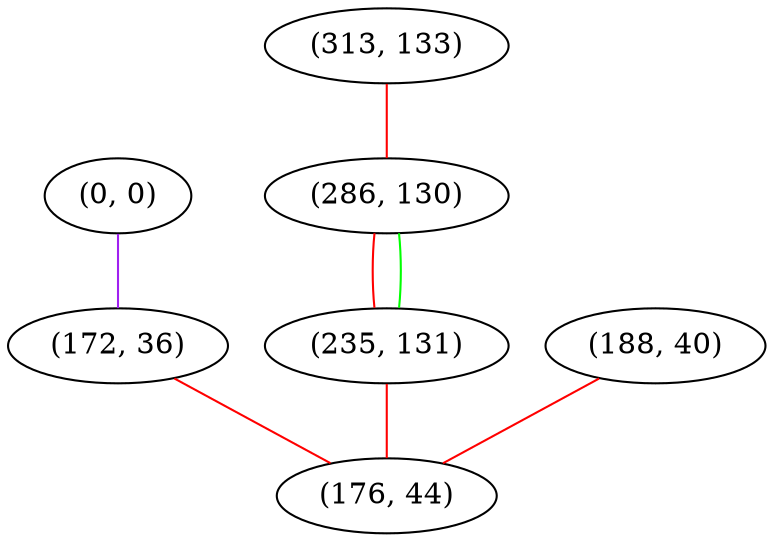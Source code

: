 graph "" {
"(0, 0)";
"(313, 133)";
"(286, 130)";
"(235, 131)";
"(188, 40)";
"(172, 36)";
"(176, 44)";
"(0, 0)" -- "(172, 36)"  [color=purple, key=0, weight=4];
"(313, 133)" -- "(286, 130)"  [color=red, key=0, weight=1];
"(286, 130)" -- "(235, 131)"  [color=red, key=0, weight=1];
"(286, 130)" -- "(235, 131)"  [color=green, key=1, weight=2];
"(235, 131)" -- "(176, 44)"  [color=red, key=0, weight=1];
"(188, 40)" -- "(176, 44)"  [color=red, key=0, weight=1];
"(172, 36)" -- "(176, 44)"  [color=red, key=0, weight=1];
}
